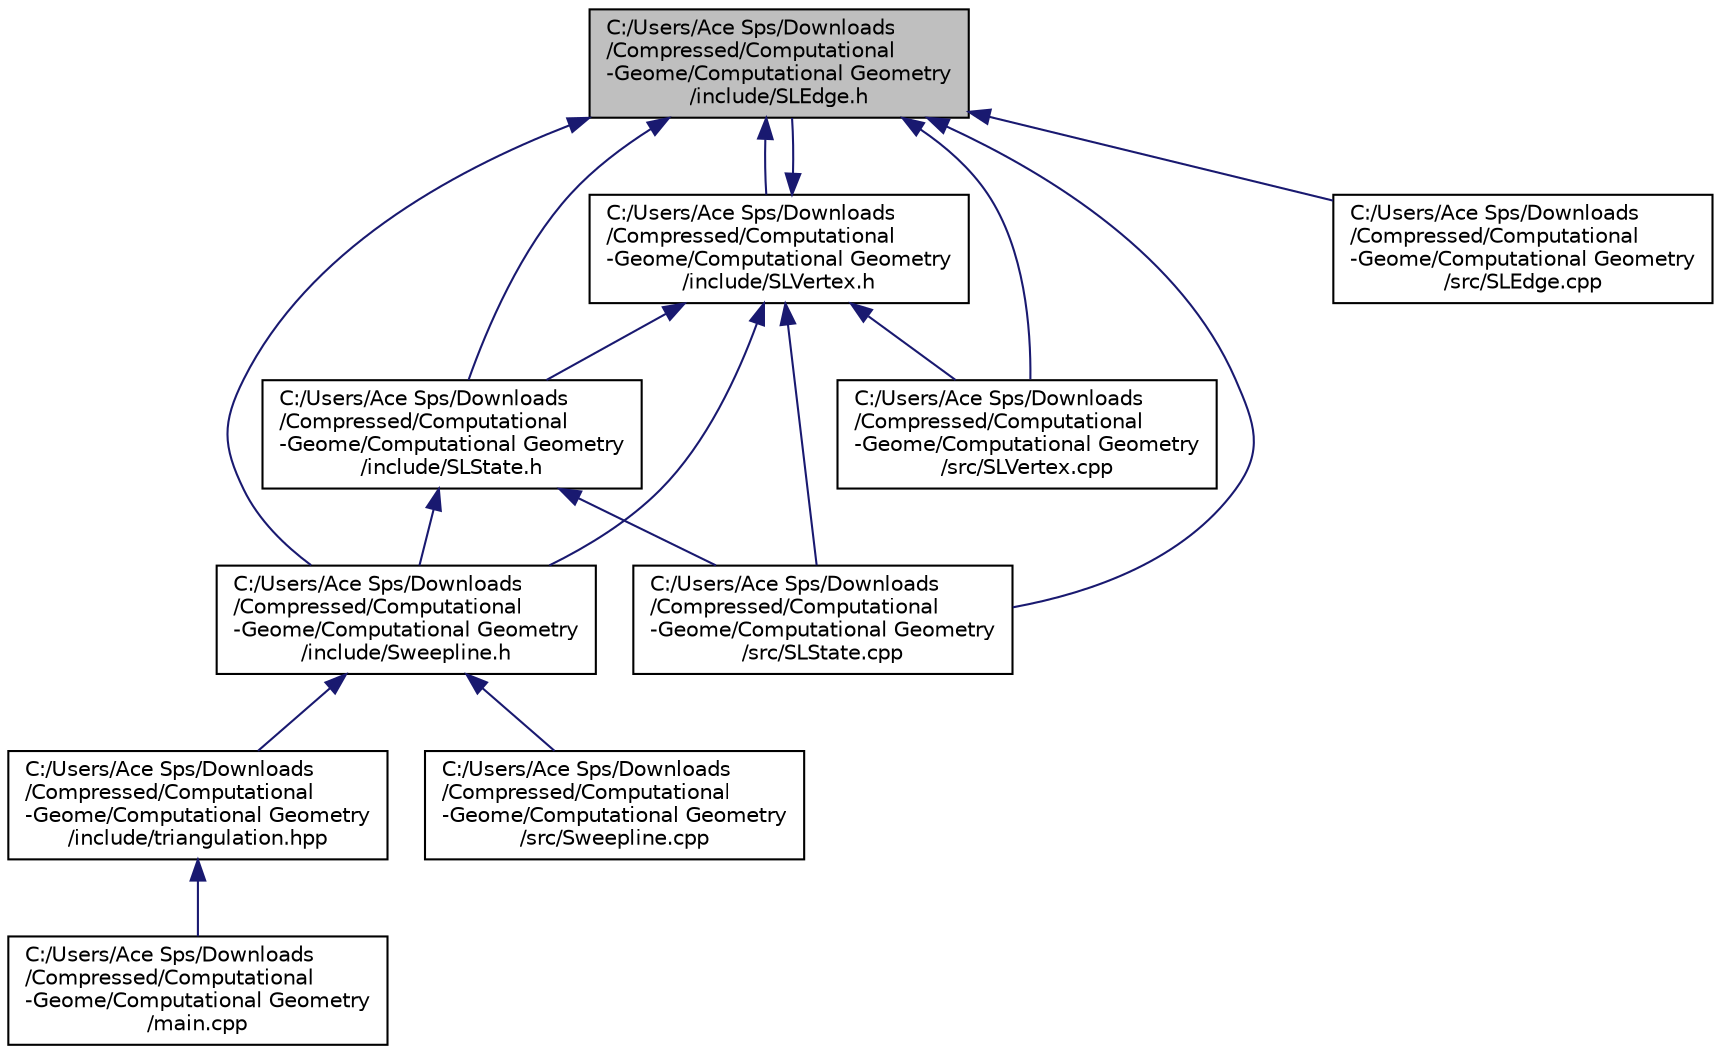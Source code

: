 digraph "C:/Users/Ace Sps/Downloads/Compressed/Computational-Geome/Computational Geometry/include/SLEdge.h"
{
  edge [fontname="Helvetica",fontsize="10",labelfontname="Helvetica",labelfontsize="10"];
  node [fontname="Helvetica",fontsize="10",shape=record];
  Node3 [label="C:/Users/Ace Sps/Downloads\l/Compressed/Computational\l-Geome/Computational Geometry\l/include/SLEdge.h",height=0.2,width=0.4,color="black", fillcolor="grey75", style="filled", fontcolor="black"];
  Node3 -> Node4 [dir="back",color="midnightblue",fontsize="10",style="solid",fontname="Helvetica"];
  Node4 [label="C:/Users/Ace Sps/Downloads\l/Compressed/Computational\l-Geome/Computational Geometry\l/include/SLVertex.h",height=0.2,width=0.4,color="black", fillcolor="white", style="filled",URL="$d9/df3/_s_l_vertex_8h.html"];
  Node4 -> Node3 [dir="back",color="midnightblue",fontsize="10",style="solid",fontname="Helvetica"];
  Node4 -> Node5 [dir="back",color="midnightblue",fontsize="10",style="solid",fontname="Helvetica"];
  Node5 [label="C:/Users/Ace Sps/Downloads\l/Compressed/Computational\l-Geome/Computational Geometry\l/include/SLState.h",height=0.2,width=0.4,color="black", fillcolor="white", style="filled",URL="$d5/d04/_s_l_state_8h.html"];
  Node5 -> Node6 [dir="back",color="midnightblue",fontsize="10",style="solid",fontname="Helvetica"];
  Node6 [label="C:/Users/Ace Sps/Downloads\l/Compressed/Computational\l-Geome/Computational Geometry\l/include/Sweepline.h",height=0.2,width=0.4,color="black", fillcolor="white", style="filled",URL="$d1/dea/_sweepline_8h.html"];
  Node6 -> Node7 [dir="back",color="midnightblue",fontsize="10",style="solid",fontname="Helvetica"];
  Node7 [label="C:/Users/Ace Sps/Downloads\l/Compressed/Computational\l-Geome/Computational Geometry\l/include/triangulation.hpp",height=0.2,width=0.4,color="black", fillcolor="white", style="filled",URL="$da/de8/triangulation_8hpp.html"];
  Node7 -> Node8 [dir="back",color="midnightblue",fontsize="10",style="solid",fontname="Helvetica"];
  Node8 [label="C:/Users/Ace Sps/Downloads\l/Compressed/Computational\l-Geome/Computational Geometry\l/main.cpp",height=0.2,width=0.4,color="black", fillcolor="white", style="filled",URL="$df/d0a/main_8cpp.html"];
  Node6 -> Node9 [dir="back",color="midnightblue",fontsize="10",style="solid",fontname="Helvetica"];
  Node9 [label="C:/Users/Ace Sps/Downloads\l/Compressed/Computational\l-Geome/Computational Geometry\l/src/Sweepline.cpp",height=0.2,width=0.4,color="black", fillcolor="white", style="filled",URL="$d6/d3a/_sweepline_8cpp.html"];
  Node5 -> Node10 [dir="back",color="midnightblue",fontsize="10",style="solid",fontname="Helvetica"];
  Node10 [label="C:/Users/Ace Sps/Downloads\l/Compressed/Computational\l-Geome/Computational Geometry\l/src/SLState.cpp",height=0.2,width=0.4,color="black", fillcolor="white", style="filled",URL="$d7/d07/_s_l_state_8cpp.html"];
  Node4 -> Node6 [dir="back",color="midnightblue",fontsize="10",style="solid",fontname="Helvetica"];
  Node4 -> Node10 [dir="back",color="midnightblue",fontsize="10",style="solid",fontname="Helvetica"];
  Node4 -> Node11 [dir="back",color="midnightblue",fontsize="10",style="solid",fontname="Helvetica"];
  Node11 [label="C:/Users/Ace Sps/Downloads\l/Compressed/Computational\l-Geome/Computational Geometry\l/src/SLVertex.cpp",height=0.2,width=0.4,color="black", fillcolor="white", style="filled",URL="$da/de3/_s_l_vertex_8cpp.html"];
  Node3 -> Node5 [dir="back",color="midnightblue",fontsize="10",style="solid",fontname="Helvetica"];
  Node3 -> Node6 [dir="back",color="midnightblue",fontsize="10",style="solid",fontname="Helvetica"];
  Node3 -> Node12 [dir="back",color="midnightblue",fontsize="10",style="solid",fontname="Helvetica"];
  Node12 [label="C:/Users/Ace Sps/Downloads\l/Compressed/Computational\l-Geome/Computational Geometry\l/src/SLEdge.cpp",height=0.2,width=0.4,color="black", fillcolor="white", style="filled",URL="$d8/dff/_s_l_edge_8cpp.html"];
  Node3 -> Node10 [dir="back",color="midnightblue",fontsize="10",style="solid",fontname="Helvetica"];
  Node3 -> Node11 [dir="back",color="midnightblue",fontsize="10",style="solid",fontname="Helvetica"];
}
